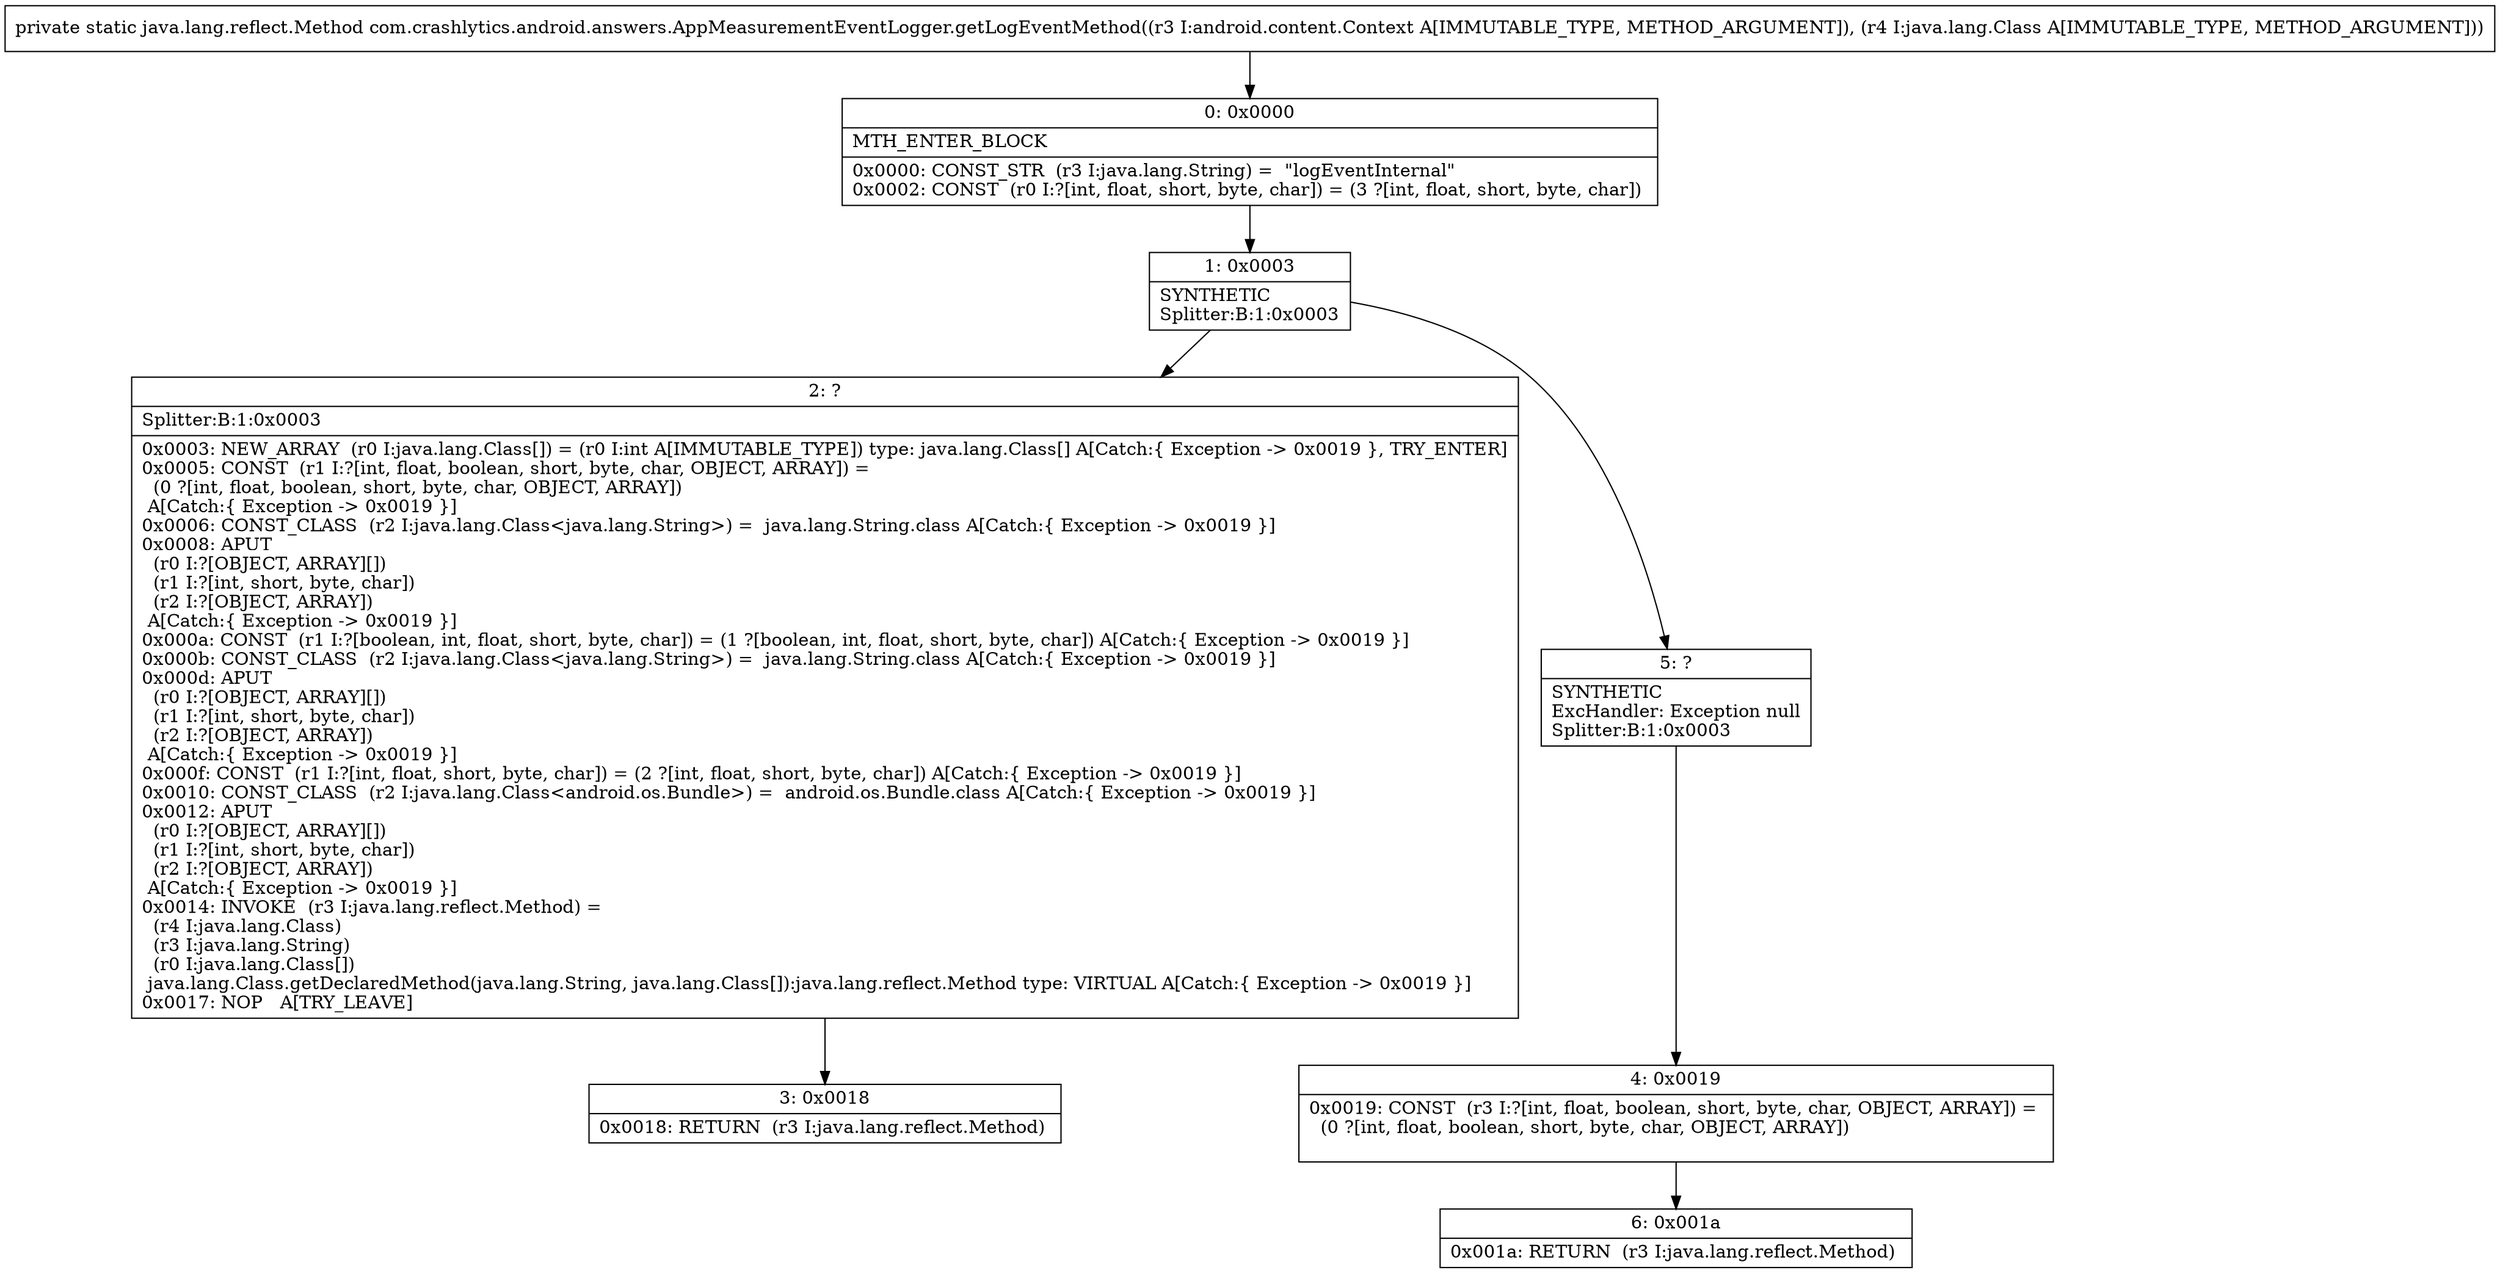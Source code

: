 digraph "CFG forcom.crashlytics.android.answers.AppMeasurementEventLogger.getLogEventMethod(Landroid\/content\/Context;Ljava\/lang\/Class;)Ljava\/lang\/reflect\/Method;" {
Node_0 [shape=record,label="{0\:\ 0x0000|MTH_ENTER_BLOCK\l|0x0000: CONST_STR  (r3 I:java.lang.String) =  \"logEventInternal\" \l0x0002: CONST  (r0 I:?[int, float, short, byte, char]) = (3 ?[int, float, short, byte, char]) \l}"];
Node_1 [shape=record,label="{1\:\ 0x0003|SYNTHETIC\lSplitter:B:1:0x0003\l}"];
Node_2 [shape=record,label="{2\:\ ?|Splitter:B:1:0x0003\l|0x0003: NEW_ARRAY  (r0 I:java.lang.Class[]) = (r0 I:int A[IMMUTABLE_TYPE]) type: java.lang.Class[] A[Catch:\{ Exception \-\> 0x0019 \}, TRY_ENTER]\l0x0005: CONST  (r1 I:?[int, float, boolean, short, byte, char, OBJECT, ARRAY]) = \l  (0 ?[int, float, boolean, short, byte, char, OBJECT, ARRAY])\l A[Catch:\{ Exception \-\> 0x0019 \}]\l0x0006: CONST_CLASS  (r2 I:java.lang.Class\<java.lang.String\>) =  java.lang.String.class A[Catch:\{ Exception \-\> 0x0019 \}]\l0x0008: APUT  \l  (r0 I:?[OBJECT, ARRAY][])\l  (r1 I:?[int, short, byte, char])\l  (r2 I:?[OBJECT, ARRAY])\l A[Catch:\{ Exception \-\> 0x0019 \}]\l0x000a: CONST  (r1 I:?[boolean, int, float, short, byte, char]) = (1 ?[boolean, int, float, short, byte, char]) A[Catch:\{ Exception \-\> 0x0019 \}]\l0x000b: CONST_CLASS  (r2 I:java.lang.Class\<java.lang.String\>) =  java.lang.String.class A[Catch:\{ Exception \-\> 0x0019 \}]\l0x000d: APUT  \l  (r0 I:?[OBJECT, ARRAY][])\l  (r1 I:?[int, short, byte, char])\l  (r2 I:?[OBJECT, ARRAY])\l A[Catch:\{ Exception \-\> 0x0019 \}]\l0x000f: CONST  (r1 I:?[int, float, short, byte, char]) = (2 ?[int, float, short, byte, char]) A[Catch:\{ Exception \-\> 0x0019 \}]\l0x0010: CONST_CLASS  (r2 I:java.lang.Class\<android.os.Bundle\>) =  android.os.Bundle.class A[Catch:\{ Exception \-\> 0x0019 \}]\l0x0012: APUT  \l  (r0 I:?[OBJECT, ARRAY][])\l  (r1 I:?[int, short, byte, char])\l  (r2 I:?[OBJECT, ARRAY])\l A[Catch:\{ Exception \-\> 0x0019 \}]\l0x0014: INVOKE  (r3 I:java.lang.reflect.Method) = \l  (r4 I:java.lang.Class)\l  (r3 I:java.lang.String)\l  (r0 I:java.lang.Class[])\l java.lang.Class.getDeclaredMethod(java.lang.String, java.lang.Class[]):java.lang.reflect.Method type: VIRTUAL A[Catch:\{ Exception \-\> 0x0019 \}]\l0x0017: NOP   A[TRY_LEAVE]\l}"];
Node_3 [shape=record,label="{3\:\ 0x0018|0x0018: RETURN  (r3 I:java.lang.reflect.Method) \l}"];
Node_4 [shape=record,label="{4\:\ 0x0019|0x0019: CONST  (r3 I:?[int, float, boolean, short, byte, char, OBJECT, ARRAY]) = \l  (0 ?[int, float, boolean, short, byte, char, OBJECT, ARRAY])\l \l}"];
Node_5 [shape=record,label="{5\:\ ?|SYNTHETIC\lExcHandler: Exception null\lSplitter:B:1:0x0003\l}"];
Node_6 [shape=record,label="{6\:\ 0x001a|0x001a: RETURN  (r3 I:java.lang.reflect.Method) \l}"];
MethodNode[shape=record,label="{private static java.lang.reflect.Method com.crashlytics.android.answers.AppMeasurementEventLogger.getLogEventMethod((r3 I:android.content.Context A[IMMUTABLE_TYPE, METHOD_ARGUMENT]), (r4 I:java.lang.Class A[IMMUTABLE_TYPE, METHOD_ARGUMENT])) }"];
MethodNode -> Node_0;
Node_0 -> Node_1;
Node_1 -> Node_2;
Node_1 -> Node_5;
Node_2 -> Node_3;
Node_4 -> Node_6;
Node_5 -> Node_4;
}

